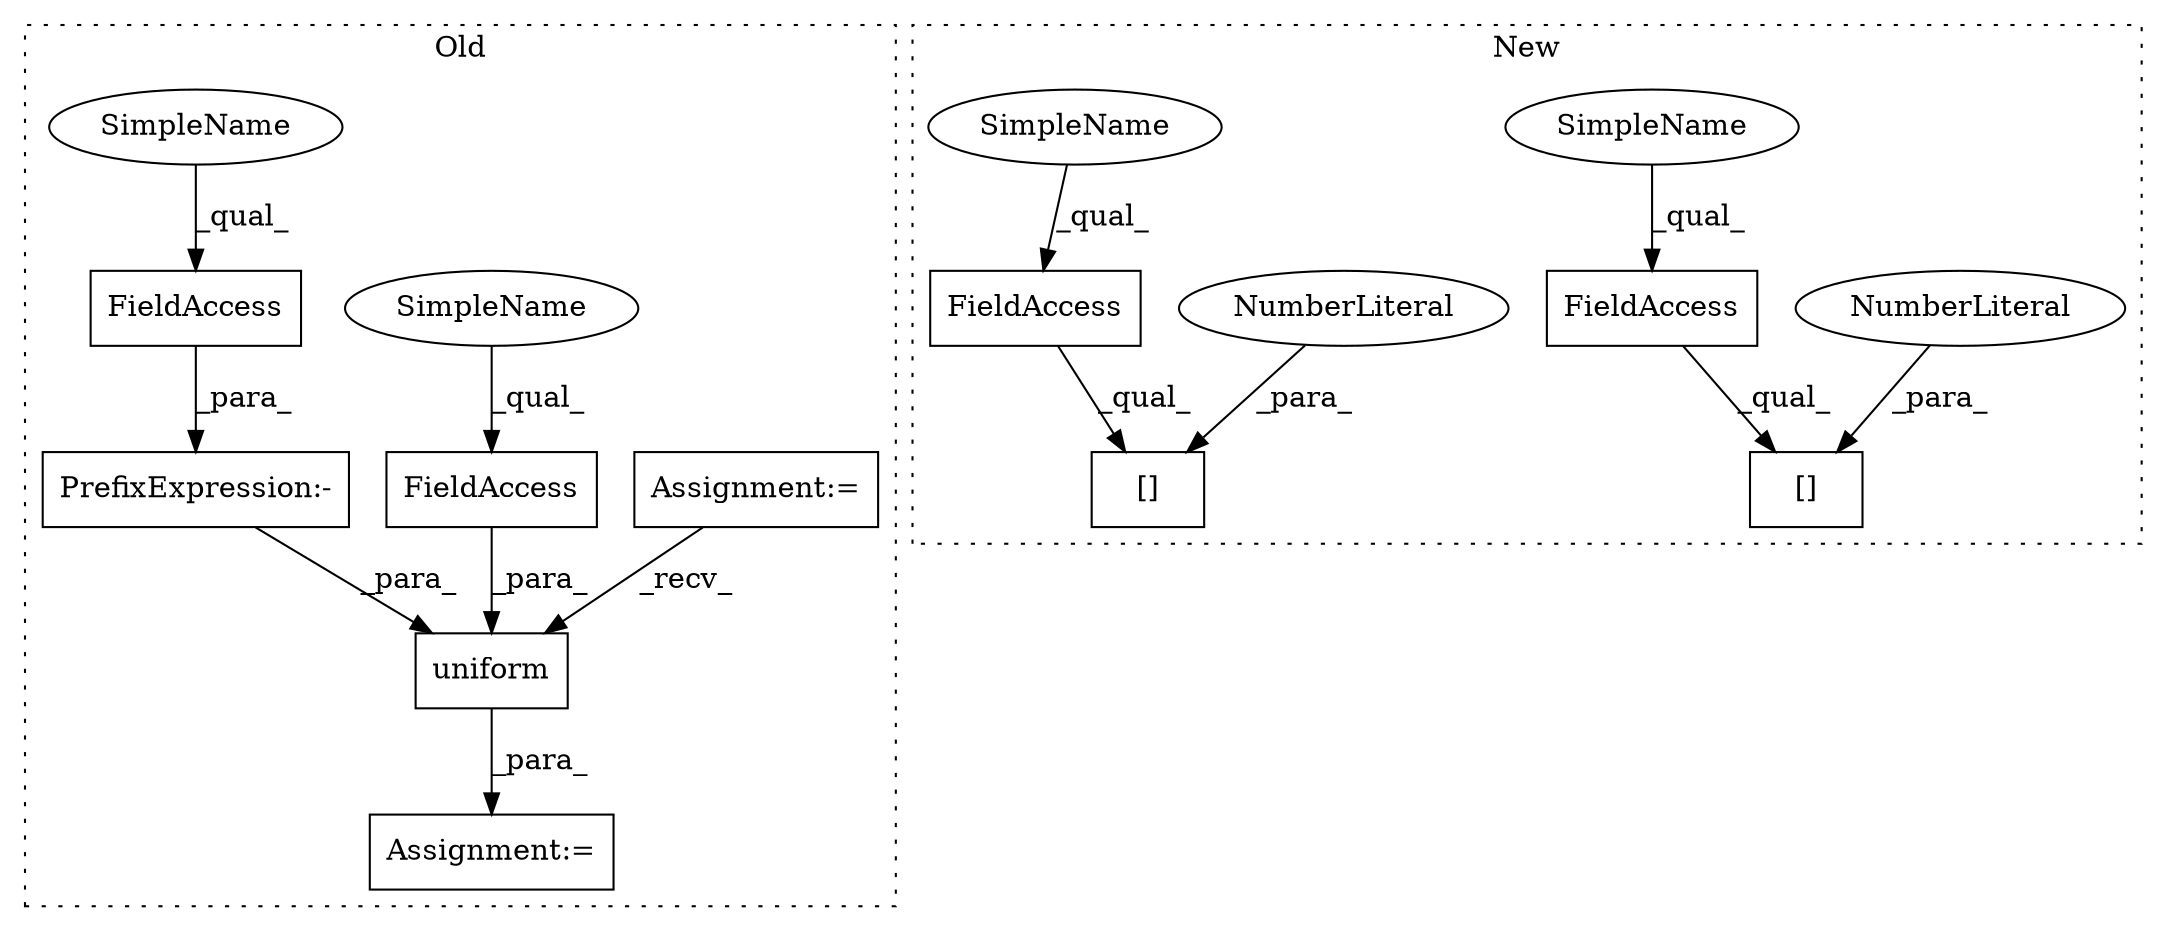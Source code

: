 digraph G {
subgraph cluster0 {
1 [label="uniform" a="32" s="4654,4696" l="8,1" shape="box"];
3 [label="Assignment:=" a="7" s="4646" l="1" shape="box"];
5 [label="PrefixExpression:-" a="38" s="4662" l="1" shape="box"];
6 [label="FieldAccess" a="22" s="4680" l="16" shape="box"];
7 [label="FieldAccess" a="22" s="4663" l="16" shape="box"];
12 [label="Assignment:=" a="7" s="4512" l="6" shape="box"];
13 [label="SimpleName" a="42" s="4680" l="4" shape="ellipse"];
14 [label="SimpleName" a="42" s="4663" l="4" shape="ellipse"];
label = "Old";
style="dotted";
}
subgraph cluster1 {
2 [label="[]" a="2" s="8956,8969" l="12,1" shape="box"];
4 [label="NumberLiteral" a="34" s="8968" l="1" shape="ellipse"];
8 [label="FieldAccess" a="22" s="8956" l="11" shape="box"];
9 [label="FieldAccess" a="22" s="9045" l="11" shape="box"];
10 [label="[]" a="2" s="9045,9058" l="12,1" shape="box"];
11 [label="NumberLiteral" a="34" s="9057" l="1" shape="ellipse"];
15 [label="SimpleName" a="42" s="9045" l="4" shape="ellipse"];
16 [label="SimpleName" a="42" s="8956" l="4" shape="ellipse"];
label = "New";
style="dotted";
}
1 -> 3 [label="_para_"];
4 -> 2 [label="_para_"];
5 -> 1 [label="_para_"];
6 -> 1 [label="_para_"];
7 -> 5 [label="_para_"];
8 -> 2 [label="_qual_"];
9 -> 10 [label="_qual_"];
11 -> 10 [label="_para_"];
12 -> 1 [label="_recv_"];
13 -> 6 [label="_qual_"];
14 -> 7 [label="_qual_"];
15 -> 9 [label="_qual_"];
16 -> 8 [label="_qual_"];
}